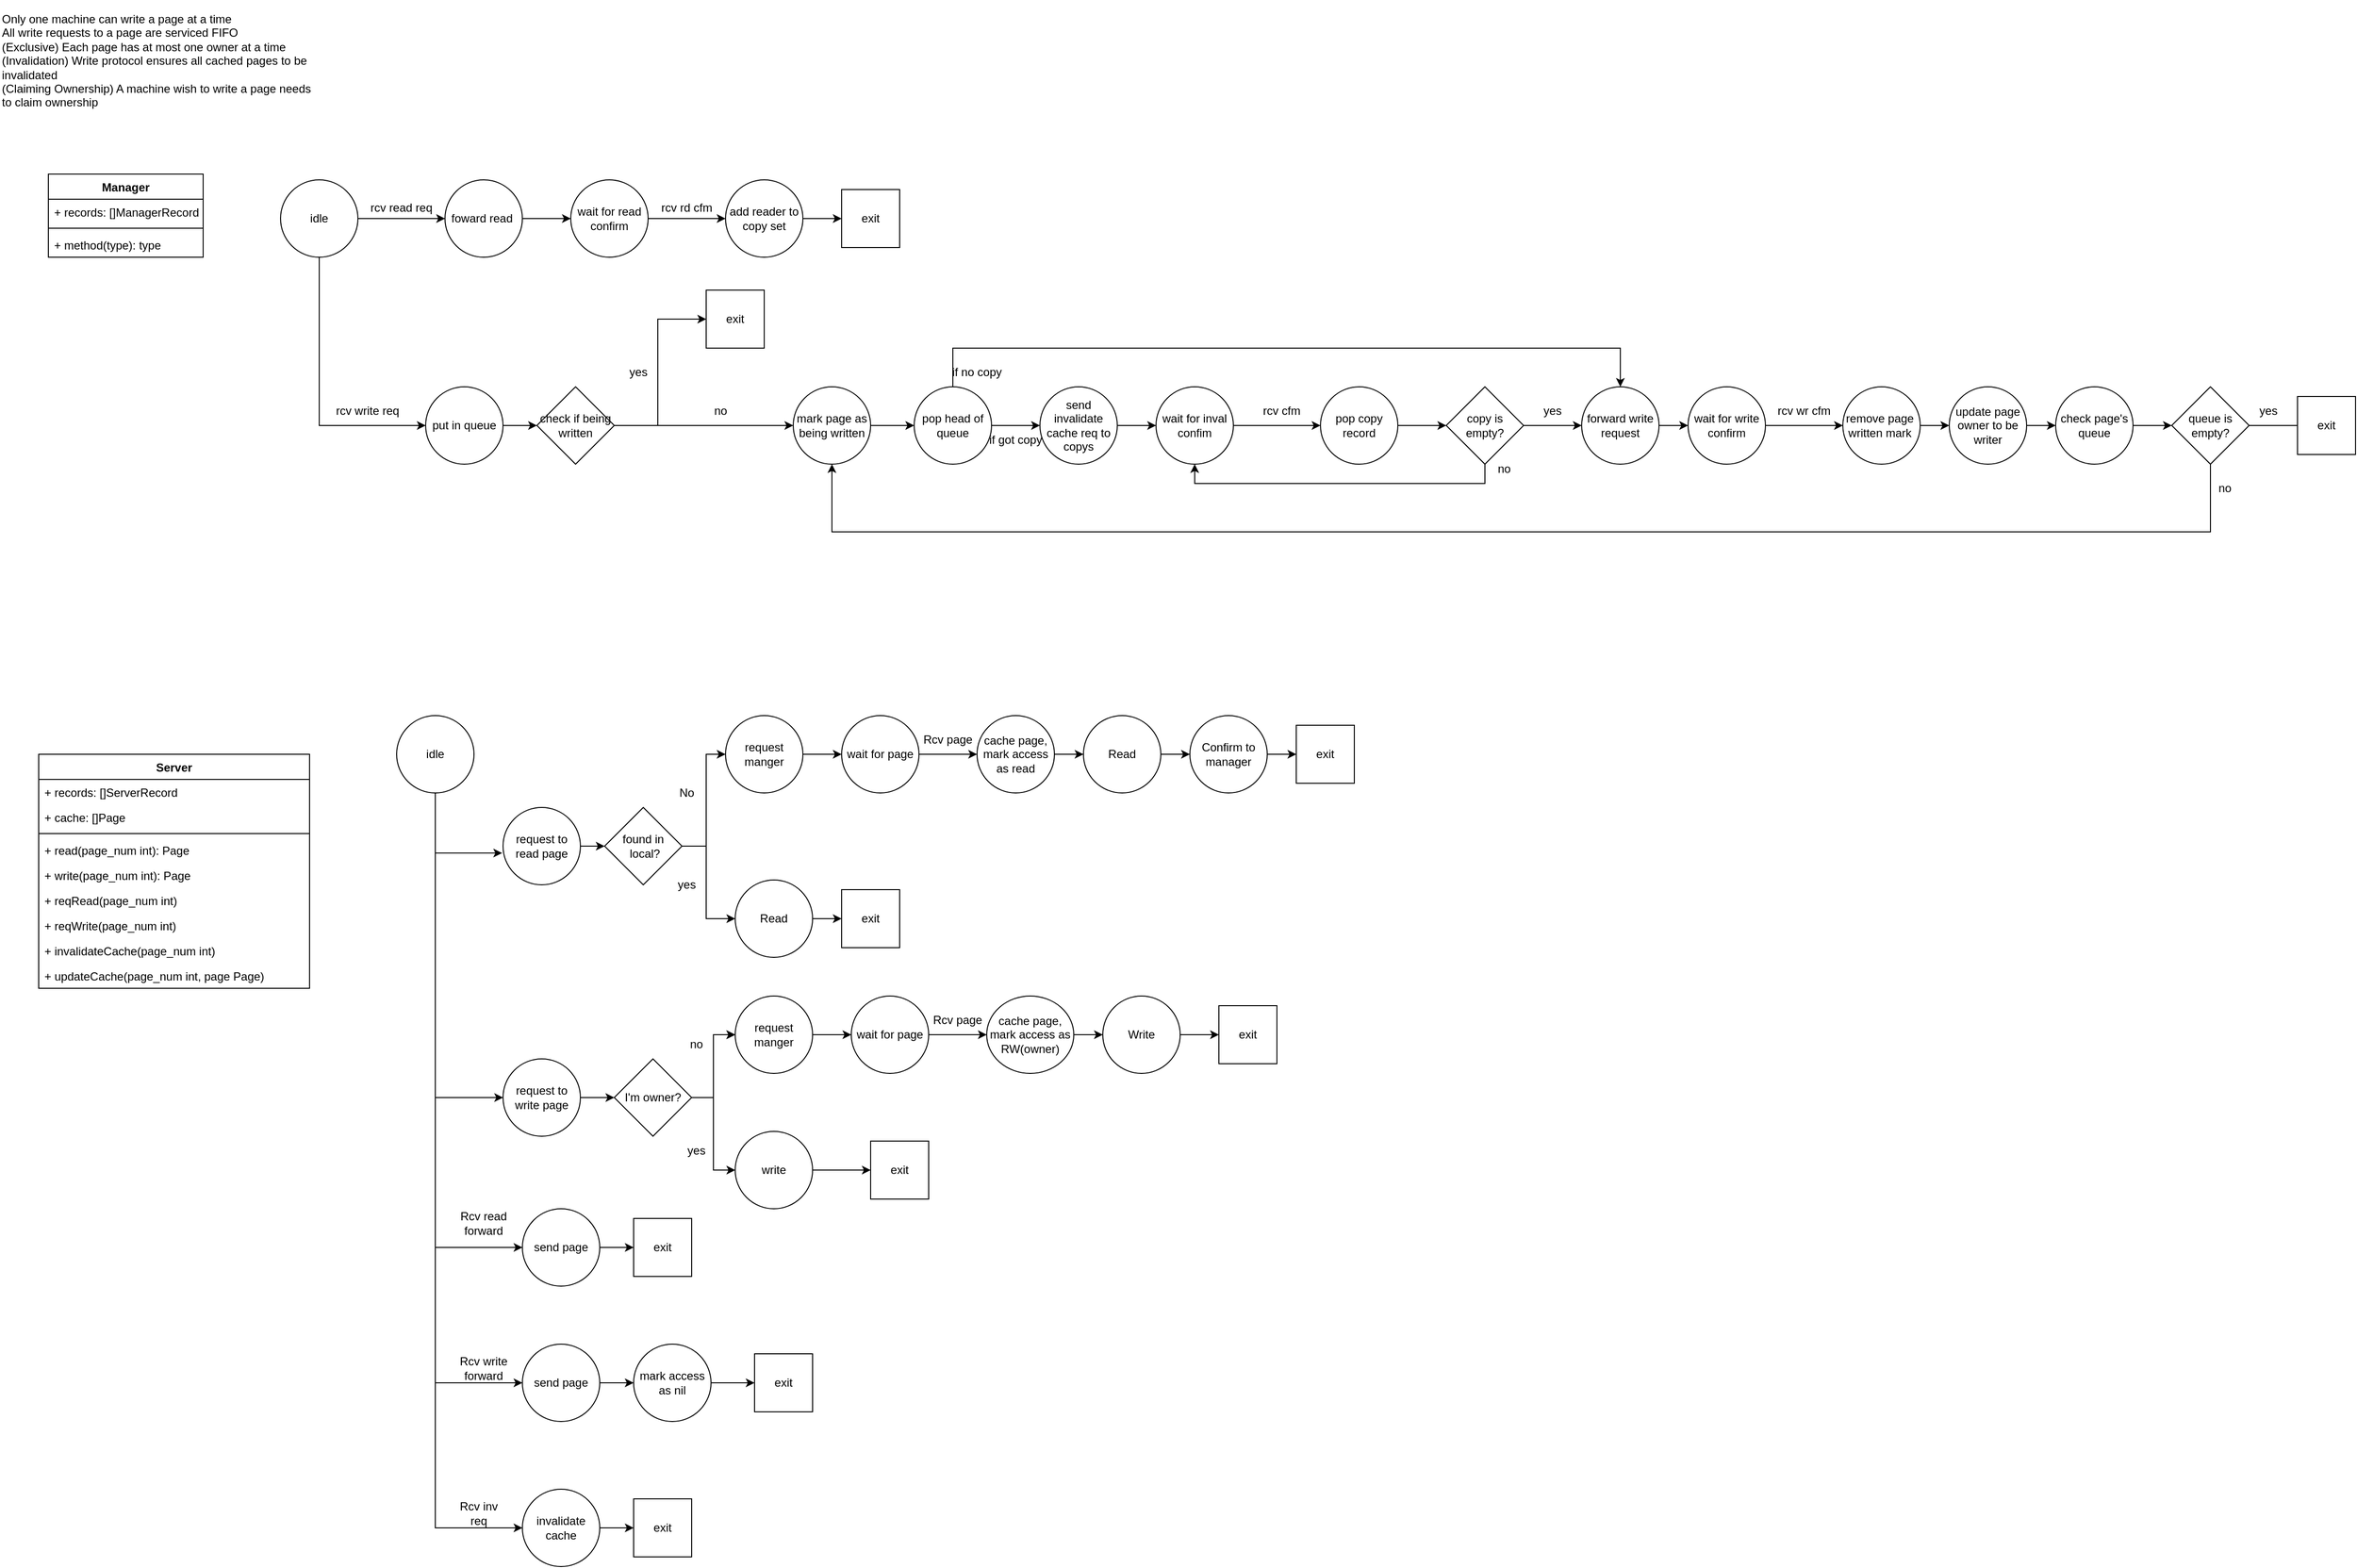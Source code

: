 <mxfile version="22.1.4" type="device">
  <diagram name="Page-1" id="0EYpQZ7-rSxU-FUyH_f6">
    <mxGraphModel dx="1732" dy="1533" grid="1" gridSize="10" guides="1" tooltips="1" connect="1" arrows="1" fold="1" page="1" pageScale="1" pageWidth="850" pageHeight="1100" math="0" shadow="0">
      <root>
        <mxCell id="0" />
        <mxCell id="1" parent="0" />
        <mxCell id="tbhvGhJTGy5tQaEqkJn1-11" value="" style="edgeStyle=orthogonalEdgeStyle;rounded=0;orthogonalLoop=1;jettySize=auto;html=1;" parent="1" source="tbhvGhJTGy5tQaEqkJn1-2" target="tbhvGhJTGy5tQaEqkJn1-10" edge="1">
          <mxGeometry relative="1" as="geometry" />
        </mxCell>
        <mxCell id="_W4VezqcyxMWy2lPJJjb-2" style="edgeStyle=orthogonalEdgeStyle;rounded=0;orthogonalLoop=1;jettySize=auto;html=1;exitX=0.5;exitY=1;exitDx=0;exitDy=0;entryX=0;entryY=0.5;entryDx=0;entryDy=0;" edge="1" parent="1" source="tbhvGhJTGy5tQaEqkJn1-2" target="_W4VezqcyxMWy2lPJJjb-1">
          <mxGeometry relative="1" as="geometry" />
        </mxCell>
        <mxCell id="tbhvGhJTGy5tQaEqkJn1-2" value="idle" style="ellipse;whiteSpace=wrap;html=1;rounded=0;" parent="1" vertex="1">
          <mxGeometry x="90" y="126" width="80" height="80" as="geometry" />
        </mxCell>
        <mxCell id="tbhvGhJTGy5tQaEqkJn1-6" value="Manager" style="swimlane;fontStyle=1;align=center;verticalAlign=top;childLayout=stackLayout;horizontal=1;startSize=26;horizontalStack=0;resizeParent=1;resizeParentMax=0;resizeLast=0;collapsible=1;marginBottom=0;whiteSpace=wrap;html=1;" parent="1" vertex="1">
          <mxGeometry x="-150" y="120" width="160" height="86" as="geometry" />
        </mxCell>
        <mxCell id="tbhvGhJTGy5tQaEqkJn1-7" value="+ records: []ManagerRecord" style="text;strokeColor=none;fillColor=none;align=left;verticalAlign=top;spacingLeft=4;spacingRight=4;overflow=hidden;rotatable=0;points=[[0,0.5],[1,0.5]];portConstraint=eastwest;whiteSpace=wrap;html=1;" parent="tbhvGhJTGy5tQaEqkJn1-6" vertex="1">
          <mxGeometry y="26" width="160" height="26" as="geometry" />
        </mxCell>
        <mxCell id="tbhvGhJTGy5tQaEqkJn1-8" value="" style="line;strokeWidth=1;fillColor=none;align=left;verticalAlign=middle;spacingTop=-1;spacingLeft=3;spacingRight=3;rotatable=0;labelPosition=right;points=[];portConstraint=eastwest;strokeColor=inherit;" parent="tbhvGhJTGy5tQaEqkJn1-6" vertex="1">
          <mxGeometry y="52" width="160" height="8" as="geometry" />
        </mxCell>
        <mxCell id="tbhvGhJTGy5tQaEqkJn1-9" value="+ method(type): type" style="text;strokeColor=none;fillColor=none;align=left;verticalAlign=top;spacingLeft=4;spacingRight=4;overflow=hidden;rotatable=0;points=[[0,0.5],[1,0.5]];portConstraint=eastwest;whiteSpace=wrap;html=1;" parent="tbhvGhJTGy5tQaEqkJn1-6" vertex="1">
          <mxGeometry y="60" width="160" height="26" as="geometry" />
        </mxCell>
        <mxCell id="tbhvGhJTGy5tQaEqkJn1-97" value="" style="edgeStyle=orthogonalEdgeStyle;rounded=0;orthogonalLoop=1;jettySize=auto;html=1;" parent="1" source="tbhvGhJTGy5tQaEqkJn1-10" target="tbhvGhJTGy5tQaEqkJn1-51" edge="1">
          <mxGeometry relative="1" as="geometry" />
        </mxCell>
        <mxCell id="tbhvGhJTGy5tQaEqkJn1-10" value="foward read&amp;nbsp;" style="ellipse;whiteSpace=wrap;html=1;rounded=0;" parent="1" vertex="1">
          <mxGeometry x="260" y="126" width="80" height="80" as="geometry" />
        </mxCell>
        <mxCell id="tbhvGhJTGy5tQaEqkJn1-12" value="Server" style="swimlane;fontStyle=1;align=center;verticalAlign=top;childLayout=stackLayout;horizontal=1;startSize=26;horizontalStack=0;resizeParent=1;resizeParentMax=0;resizeLast=0;collapsible=1;marginBottom=0;whiteSpace=wrap;html=1;" parent="1" vertex="1">
          <mxGeometry x="-160" y="720" width="280" height="242" as="geometry" />
        </mxCell>
        <mxCell id="tbhvGhJTGy5tQaEqkJn1-13" value="+ records: []ServerRecord&lt;br&gt;" style="text;strokeColor=none;fillColor=none;align=left;verticalAlign=top;spacingLeft=4;spacingRight=4;overflow=hidden;rotatable=0;points=[[0,0.5],[1,0.5]];portConstraint=eastwest;whiteSpace=wrap;html=1;" parent="tbhvGhJTGy5tQaEqkJn1-12" vertex="1">
          <mxGeometry y="26" width="280" height="26" as="geometry" />
        </mxCell>
        <mxCell id="tbhvGhJTGy5tQaEqkJn1-16" value="+ cache: []Page" style="text;strokeColor=none;fillColor=none;align=left;verticalAlign=top;spacingLeft=4;spacingRight=4;overflow=hidden;rotatable=0;points=[[0,0.5],[1,0.5]];portConstraint=eastwest;whiteSpace=wrap;html=1;" parent="tbhvGhJTGy5tQaEqkJn1-12" vertex="1">
          <mxGeometry y="52" width="280" height="26" as="geometry" />
        </mxCell>
        <mxCell id="tbhvGhJTGy5tQaEqkJn1-14" value="" style="line;strokeWidth=1;fillColor=none;align=left;verticalAlign=middle;spacingTop=-1;spacingLeft=3;spacingRight=3;rotatable=0;labelPosition=right;points=[];portConstraint=eastwest;strokeColor=inherit;" parent="tbhvGhJTGy5tQaEqkJn1-12" vertex="1">
          <mxGeometry y="78" width="280" height="8" as="geometry" />
        </mxCell>
        <mxCell id="tbhvGhJTGy5tQaEqkJn1-15" value="+ read(page_num int): Page" style="text;strokeColor=none;fillColor=none;align=left;verticalAlign=top;spacingLeft=4;spacingRight=4;overflow=hidden;rotatable=0;points=[[0,0.5],[1,0.5]];portConstraint=eastwest;whiteSpace=wrap;html=1;" parent="tbhvGhJTGy5tQaEqkJn1-12" vertex="1">
          <mxGeometry y="86" width="280" height="26" as="geometry" />
        </mxCell>
        <mxCell id="tbhvGhJTGy5tQaEqkJn1-168" value="+ write(page_num int): Page" style="text;strokeColor=none;fillColor=none;align=left;verticalAlign=top;spacingLeft=4;spacingRight=4;overflow=hidden;rotatable=0;points=[[0,0.5],[1,0.5]];portConstraint=eastwest;whiteSpace=wrap;html=1;" parent="tbhvGhJTGy5tQaEqkJn1-12" vertex="1">
          <mxGeometry y="112" width="280" height="26" as="geometry" />
        </mxCell>
        <mxCell id="tbhvGhJTGy5tQaEqkJn1-17" value="+ reqRead(page_num int)" style="text;strokeColor=none;fillColor=none;align=left;verticalAlign=top;spacingLeft=4;spacingRight=4;overflow=hidden;rotatable=0;points=[[0,0.5],[1,0.5]];portConstraint=eastwest;whiteSpace=wrap;html=1;" parent="tbhvGhJTGy5tQaEqkJn1-12" vertex="1">
          <mxGeometry y="138" width="280" height="26" as="geometry" />
        </mxCell>
        <mxCell id="tbhvGhJTGy5tQaEqkJn1-167" value="+ reqWrite(page_num int)" style="text;strokeColor=none;fillColor=none;align=left;verticalAlign=top;spacingLeft=4;spacingRight=4;overflow=hidden;rotatable=0;points=[[0,0.5],[1,0.5]];portConstraint=eastwest;whiteSpace=wrap;html=1;" parent="tbhvGhJTGy5tQaEqkJn1-12" vertex="1">
          <mxGeometry y="164" width="280" height="26" as="geometry" />
        </mxCell>
        <mxCell id="tbhvGhJTGy5tQaEqkJn1-18" value="+ invalidateCache(page_num int)" style="text;strokeColor=none;fillColor=none;align=left;verticalAlign=top;spacingLeft=4;spacingRight=4;overflow=hidden;rotatable=0;points=[[0,0.5],[1,0.5]];portConstraint=eastwest;whiteSpace=wrap;html=1;" parent="tbhvGhJTGy5tQaEqkJn1-12" vertex="1">
          <mxGeometry y="190" width="280" height="26" as="geometry" />
        </mxCell>
        <mxCell id="tbhvGhJTGy5tQaEqkJn1-19" value="+ updateCache(page_num int, page Page)" style="text;strokeColor=none;fillColor=none;align=left;verticalAlign=top;spacingLeft=4;spacingRight=4;overflow=hidden;rotatable=0;points=[[0,0.5],[1,0.5]];portConstraint=eastwest;whiteSpace=wrap;html=1;" parent="tbhvGhJTGy5tQaEqkJn1-12" vertex="1">
          <mxGeometry y="216" width="280" height="26" as="geometry" />
        </mxCell>
        <mxCell id="tbhvGhJTGy5tQaEqkJn1-20" value="&lt;div&gt;Only one machine can write a page at a time&lt;/div&gt;&lt;div&gt;All write requests to a page are serviced FIFO&lt;/div&gt;&lt;div&gt;&lt;div&gt;(Exclusive) Each page has at most one owner at a time&lt;/div&gt;&lt;div&gt;(Invalidation) Write protocol ensures all cached pages to be invalidated&lt;/div&gt;&lt;div&gt;(Claiming Ownership) A machine wish to write a page needs to claim ownership&lt;/div&gt;&lt;/div&gt;&lt;div&gt;&lt;br&gt;&lt;/div&gt;" style="text;html=1;strokeColor=none;fillColor=none;align=left;verticalAlign=middle;whiteSpace=wrap;rounded=0;" parent="1" vertex="1">
          <mxGeometry x="-200" y="-60" width="330" height="140" as="geometry" />
        </mxCell>
        <mxCell id="tbhvGhJTGy5tQaEqkJn1-24" value="" style="edgeStyle=orthogonalEdgeStyle;rounded=0;orthogonalLoop=1;jettySize=auto;html=1;exitX=0.5;exitY=1;exitDx=0;exitDy=0;entryX=-0.012;entryY=0.589;entryDx=0;entryDy=0;entryPerimeter=0;" parent="1" source="tbhvGhJTGy5tQaEqkJn1-22" target="tbhvGhJTGy5tQaEqkJn1-23" edge="1">
          <mxGeometry relative="1" as="geometry">
            <Array as="points">
              <mxPoint x="250" y="822" />
            </Array>
          </mxGeometry>
        </mxCell>
        <mxCell id="tbhvGhJTGy5tQaEqkJn1-41" value="" style="edgeStyle=orthogonalEdgeStyle;rounded=0;orthogonalLoop=1;jettySize=auto;html=1;exitX=0.5;exitY=1;exitDx=0;exitDy=0;" parent="1" source="tbhvGhJTGy5tQaEqkJn1-22" target="tbhvGhJTGy5tQaEqkJn1-40" edge="1">
          <mxGeometry relative="1" as="geometry">
            <Array as="points">
              <mxPoint x="250" y="1230" />
            </Array>
          </mxGeometry>
        </mxCell>
        <mxCell id="tbhvGhJTGy5tQaEqkJn1-119" style="edgeStyle=orthogonalEdgeStyle;rounded=0;orthogonalLoop=1;jettySize=auto;html=1;exitX=0.5;exitY=1;exitDx=0;exitDy=0;entryX=0;entryY=0.5;entryDx=0;entryDy=0;" parent="1" source="tbhvGhJTGy5tQaEqkJn1-22" target="tbhvGhJTGy5tQaEqkJn1-120" edge="1">
          <mxGeometry relative="1" as="geometry">
            <mxPoint x="310" y="1152.286" as="targetPoint" />
            <Array as="points">
              <mxPoint x="250" y="1370" />
            </Array>
          </mxGeometry>
        </mxCell>
        <mxCell id="tbhvGhJTGy5tQaEqkJn1-135" style="edgeStyle=orthogonalEdgeStyle;rounded=0;orthogonalLoop=1;jettySize=auto;html=1;exitX=0.5;exitY=1;exitDx=0;exitDy=0;entryX=0;entryY=0.5;entryDx=0;entryDy=0;" parent="1" source="tbhvGhJTGy5tQaEqkJn1-22" target="tbhvGhJTGy5tQaEqkJn1-134" edge="1">
          <mxGeometry relative="1" as="geometry" />
        </mxCell>
        <mxCell id="_W4VezqcyxMWy2lPJJjb-28" style="edgeStyle=orthogonalEdgeStyle;rounded=0;orthogonalLoop=1;jettySize=auto;html=1;exitX=0.5;exitY=1;exitDx=0;exitDy=0;entryX=0;entryY=0.5;entryDx=0;entryDy=0;" edge="1" parent="1" source="tbhvGhJTGy5tQaEqkJn1-22" target="_W4VezqcyxMWy2lPJJjb-27">
          <mxGeometry relative="1" as="geometry" />
        </mxCell>
        <mxCell id="tbhvGhJTGy5tQaEqkJn1-22" value="idle" style="ellipse;whiteSpace=wrap;html=1;rounded=0;" parent="1" vertex="1">
          <mxGeometry x="210" y="680" width="80" height="80" as="geometry" />
        </mxCell>
        <mxCell id="tbhvGhJTGy5tQaEqkJn1-32" value="" style="edgeStyle=orthogonalEdgeStyle;rounded=0;orthogonalLoop=1;jettySize=auto;html=1;" parent="1" source="tbhvGhJTGy5tQaEqkJn1-23" target="tbhvGhJTGy5tQaEqkJn1-31" edge="1">
          <mxGeometry relative="1" as="geometry" />
        </mxCell>
        <mxCell id="tbhvGhJTGy5tQaEqkJn1-23" value="request to read page" style="ellipse;whiteSpace=wrap;html=1;rounded=0;" parent="1" vertex="1">
          <mxGeometry x="320" y="775" width="80" height="80" as="geometry" />
        </mxCell>
        <mxCell id="tbhvGhJTGy5tQaEqkJn1-34" value="" style="edgeStyle=orthogonalEdgeStyle;rounded=0;orthogonalLoop=1;jettySize=auto;html=1;" parent="1" source="tbhvGhJTGy5tQaEqkJn1-31" target="tbhvGhJTGy5tQaEqkJn1-33" edge="1">
          <mxGeometry relative="1" as="geometry">
            <Array as="points">
              <mxPoint x="530" y="815" />
              <mxPoint x="530" y="720" />
            </Array>
          </mxGeometry>
        </mxCell>
        <mxCell id="tbhvGhJTGy5tQaEqkJn1-37" value="" style="edgeStyle=orthogonalEdgeStyle;rounded=0;orthogonalLoop=1;jettySize=auto;html=1;" parent="1" source="tbhvGhJTGy5tQaEqkJn1-31" target="tbhvGhJTGy5tQaEqkJn1-36" edge="1">
          <mxGeometry relative="1" as="geometry">
            <Array as="points">
              <mxPoint x="530" y="815" />
              <mxPoint x="530" y="890" />
            </Array>
          </mxGeometry>
        </mxCell>
        <mxCell id="tbhvGhJTGy5tQaEqkJn1-31" value="found in&lt;br&gt;&amp;nbsp;local?" style="rhombus;whiteSpace=wrap;html=1;rounded=0;" parent="1" vertex="1">
          <mxGeometry x="425" y="775" width="80" height="80" as="geometry" />
        </mxCell>
        <mxCell id="tbhvGhJTGy5tQaEqkJn1-44" value="" style="edgeStyle=orthogonalEdgeStyle;rounded=0;orthogonalLoop=1;jettySize=auto;html=1;" parent="1" source="tbhvGhJTGy5tQaEqkJn1-33" target="tbhvGhJTGy5tQaEqkJn1-43" edge="1">
          <mxGeometry relative="1" as="geometry" />
        </mxCell>
        <mxCell id="tbhvGhJTGy5tQaEqkJn1-33" value="request manger" style="ellipse;whiteSpace=wrap;html=1;rounded=0;" parent="1" vertex="1">
          <mxGeometry x="550" y="680" width="80" height="80" as="geometry" />
        </mxCell>
        <mxCell id="tbhvGhJTGy5tQaEqkJn1-35" value="No" style="text;html=1;strokeColor=none;fillColor=none;align=center;verticalAlign=middle;whiteSpace=wrap;rounded=0;" parent="1" vertex="1">
          <mxGeometry x="480" y="745" width="60" height="30" as="geometry" />
        </mxCell>
        <mxCell id="tbhvGhJTGy5tQaEqkJn1-154" value="" style="edgeStyle=orthogonalEdgeStyle;rounded=0;orthogonalLoop=1;jettySize=auto;html=1;" parent="1" source="tbhvGhJTGy5tQaEqkJn1-36" target="tbhvGhJTGy5tQaEqkJn1-127" edge="1">
          <mxGeometry relative="1" as="geometry" />
        </mxCell>
        <mxCell id="tbhvGhJTGy5tQaEqkJn1-36" value="Read" style="ellipse;whiteSpace=wrap;html=1;rounded=0;" parent="1" vertex="1">
          <mxGeometry x="560" y="850" width="80" height="80" as="geometry" />
        </mxCell>
        <mxCell id="tbhvGhJTGy5tQaEqkJn1-38" value="yes" style="text;html=1;strokeColor=none;fillColor=none;align=center;verticalAlign=middle;whiteSpace=wrap;rounded=0;" parent="1" vertex="1">
          <mxGeometry x="480" y="840" width="60" height="30" as="geometry" />
        </mxCell>
        <mxCell id="tbhvGhJTGy5tQaEqkJn1-39" value="rcv read req" style="text;html=1;strokeColor=none;fillColor=none;align=center;verticalAlign=middle;whiteSpace=wrap;rounded=0;" parent="1" vertex="1">
          <mxGeometry x="175" y="140" width="80" height="30" as="geometry" />
        </mxCell>
        <mxCell id="tbhvGhJTGy5tQaEqkJn1-130" value="" style="edgeStyle=orthogonalEdgeStyle;rounded=0;orthogonalLoop=1;jettySize=auto;html=1;" parent="1" source="tbhvGhJTGy5tQaEqkJn1-40" target="tbhvGhJTGy5tQaEqkJn1-129" edge="1">
          <mxGeometry relative="1" as="geometry" />
        </mxCell>
        <mxCell id="tbhvGhJTGy5tQaEqkJn1-40" value="send page" style="ellipse;whiteSpace=wrap;html=1;rounded=0;" parent="1" vertex="1">
          <mxGeometry x="340" y="1190" width="80" height="80" as="geometry" />
        </mxCell>
        <mxCell id="tbhvGhJTGy5tQaEqkJn1-42" value="Rcv read forward" style="text;html=1;strokeColor=none;fillColor=none;align=center;verticalAlign=middle;whiteSpace=wrap;rounded=0;" parent="1" vertex="1">
          <mxGeometry x="270" y="1190" width="60" height="30" as="geometry" />
        </mxCell>
        <mxCell id="tbhvGhJTGy5tQaEqkJn1-49" value="" style="edgeStyle=orthogonalEdgeStyle;rounded=0;orthogonalLoop=1;jettySize=auto;html=1;" parent="1" source="tbhvGhJTGy5tQaEqkJn1-43" target="tbhvGhJTGy5tQaEqkJn1-48" edge="1">
          <mxGeometry relative="1" as="geometry" />
        </mxCell>
        <mxCell id="tbhvGhJTGy5tQaEqkJn1-43" value="wait for page" style="ellipse;whiteSpace=wrap;html=1;rounded=0;" parent="1" vertex="1">
          <mxGeometry x="670" y="680" width="80" height="80" as="geometry" />
        </mxCell>
        <mxCell id="tbhvGhJTGy5tQaEqkJn1-46" value="Rcv page" style="text;html=1;strokeColor=none;fillColor=none;align=center;verticalAlign=middle;whiteSpace=wrap;rounded=0;" parent="1" vertex="1">
          <mxGeometry x="750" y="690" width="60" height="30" as="geometry" />
        </mxCell>
        <mxCell id="tbhvGhJTGy5tQaEqkJn1-151" value="" style="edgeStyle=orthogonalEdgeStyle;rounded=0;orthogonalLoop=1;jettySize=auto;html=1;" parent="1" source="tbhvGhJTGy5tQaEqkJn1-48" target="tbhvGhJTGy5tQaEqkJn1-150" edge="1">
          <mxGeometry relative="1" as="geometry" />
        </mxCell>
        <mxCell id="tbhvGhJTGy5tQaEqkJn1-48" value="cache page, mark access as read" style="ellipse;whiteSpace=wrap;html=1;rounded=0;" parent="1" vertex="1">
          <mxGeometry x="810" y="680" width="80" height="80" as="geometry" />
        </mxCell>
        <mxCell id="tbhvGhJTGy5tQaEqkJn1-54" value="" style="edgeStyle=orthogonalEdgeStyle;rounded=0;orthogonalLoop=1;jettySize=auto;html=1;" parent="1" source="tbhvGhJTGy5tQaEqkJn1-51" target="tbhvGhJTGy5tQaEqkJn1-53" edge="1">
          <mxGeometry relative="1" as="geometry" />
        </mxCell>
        <mxCell id="tbhvGhJTGy5tQaEqkJn1-51" value="wait for read confirm" style="ellipse;whiteSpace=wrap;html=1;rounded=0;" parent="1" vertex="1">
          <mxGeometry x="390" y="126" width="80" height="80" as="geometry" />
        </mxCell>
        <mxCell id="tbhvGhJTGy5tQaEqkJn1-113" value="" style="edgeStyle=orthogonalEdgeStyle;rounded=0;orthogonalLoop=1;jettySize=auto;html=1;" parent="1" source="tbhvGhJTGy5tQaEqkJn1-53" target="tbhvGhJTGy5tQaEqkJn1-112" edge="1">
          <mxGeometry relative="1" as="geometry" />
        </mxCell>
        <mxCell id="tbhvGhJTGy5tQaEqkJn1-53" value="add reader to copy set" style="ellipse;whiteSpace=wrap;html=1;rounded=0;" parent="1" vertex="1">
          <mxGeometry x="550" y="126" width="80" height="80" as="geometry" />
        </mxCell>
        <mxCell id="tbhvGhJTGy5tQaEqkJn1-55" value="rcv rd cfm" style="text;html=1;strokeColor=none;fillColor=none;align=center;verticalAlign=middle;whiteSpace=wrap;rounded=0;" parent="1" vertex="1">
          <mxGeometry x="480" y="140" width="60" height="30" as="geometry" />
        </mxCell>
        <mxCell id="tbhvGhJTGy5tQaEqkJn1-59" value="rcv write req" style="text;html=1;strokeColor=none;fillColor=none;align=center;verticalAlign=middle;whiteSpace=wrap;rounded=0;" parent="1" vertex="1">
          <mxGeometry x="140" y="350" width="80" height="30" as="geometry" />
        </mxCell>
        <mxCell id="tbhvGhJTGy5tQaEqkJn1-69" value="" style="edgeStyle=orthogonalEdgeStyle;rounded=0;orthogonalLoop=1;jettySize=auto;html=1;" parent="1" source="tbhvGhJTGy5tQaEqkJn1-66" target="tbhvGhJTGy5tQaEqkJn1-68" edge="1">
          <mxGeometry relative="1" as="geometry" />
        </mxCell>
        <mxCell id="tbhvGhJTGy5tQaEqkJn1-66" value="send invalidate cache req to copys" style="ellipse;whiteSpace=wrap;html=1;rounded=0;" parent="1" vertex="1">
          <mxGeometry x="875" y="340" width="80" height="80" as="geometry" />
        </mxCell>
        <mxCell id="tbhvGhJTGy5tQaEqkJn1-71" value="" style="edgeStyle=orthogonalEdgeStyle;rounded=0;orthogonalLoop=1;jettySize=auto;html=1;" parent="1" source="tbhvGhJTGy5tQaEqkJn1-68" target="tbhvGhJTGy5tQaEqkJn1-70" edge="1">
          <mxGeometry relative="1" as="geometry" />
        </mxCell>
        <mxCell id="tbhvGhJTGy5tQaEqkJn1-68" value="wait for inval confim" style="ellipse;whiteSpace=wrap;html=1;rounded=0;" parent="1" vertex="1">
          <mxGeometry x="995" y="340" width="80" height="80" as="geometry" />
        </mxCell>
        <mxCell id="tbhvGhJTGy5tQaEqkJn1-80" value="" style="edgeStyle=orthogonalEdgeStyle;rounded=0;orthogonalLoop=1;jettySize=auto;html=1;" parent="1" source="tbhvGhJTGy5tQaEqkJn1-70" target="tbhvGhJTGy5tQaEqkJn1-79" edge="1">
          <mxGeometry relative="1" as="geometry" />
        </mxCell>
        <mxCell id="tbhvGhJTGy5tQaEqkJn1-70" value="pop copy record" style="ellipse;whiteSpace=wrap;html=1;rounded=0;" parent="1" vertex="1">
          <mxGeometry x="1165" y="340" width="80" height="80" as="geometry" />
        </mxCell>
        <mxCell id="tbhvGhJTGy5tQaEqkJn1-74" value="yes" style="text;html=1;strokeColor=none;fillColor=none;align=center;verticalAlign=middle;whiteSpace=wrap;rounded=0;" parent="1" vertex="1">
          <mxGeometry x="1375" y="350" width="60" height="30" as="geometry" />
        </mxCell>
        <mxCell id="tbhvGhJTGy5tQaEqkJn1-76" value="rcv cfm" style="text;html=1;strokeColor=none;fillColor=none;align=center;verticalAlign=middle;whiteSpace=wrap;rounded=0;" parent="1" vertex="1">
          <mxGeometry x="1095" y="350" width="60" height="30" as="geometry" />
        </mxCell>
        <mxCell id="tbhvGhJTGy5tQaEqkJn1-85" value="" style="edgeStyle=orthogonalEdgeStyle;rounded=0;orthogonalLoop=1;jettySize=auto;html=1;" parent="1" source="tbhvGhJTGy5tQaEqkJn1-77" target="tbhvGhJTGy5tQaEqkJn1-84" edge="1">
          <mxGeometry relative="1" as="geometry" />
        </mxCell>
        <mxCell id="tbhvGhJTGy5tQaEqkJn1-77" value="forward write request" style="ellipse;whiteSpace=wrap;html=1;rounded=0;" parent="1" vertex="1">
          <mxGeometry x="1435" y="340" width="80" height="80" as="geometry" />
        </mxCell>
        <mxCell id="tbhvGhJTGy5tQaEqkJn1-81" value="" style="edgeStyle=orthogonalEdgeStyle;rounded=0;orthogonalLoop=1;jettySize=auto;html=1;" parent="1" source="tbhvGhJTGy5tQaEqkJn1-79" target="tbhvGhJTGy5tQaEqkJn1-77" edge="1">
          <mxGeometry relative="1" as="geometry" />
        </mxCell>
        <mxCell id="tbhvGhJTGy5tQaEqkJn1-83" style="edgeStyle=orthogonalEdgeStyle;rounded=0;orthogonalLoop=1;jettySize=auto;html=1;exitX=0.5;exitY=1;exitDx=0;exitDy=0;entryX=0.5;entryY=1;entryDx=0;entryDy=0;" parent="1" source="tbhvGhJTGy5tQaEqkJn1-79" target="tbhvGhJTGy5tQaEqkJn1-68" edge="1">
          <mxGeometry relative="1" as="geometry" />
        </mxCell>
        <mxCell id="tbhvGhJTGy5tQaEqkJn1-79" value="copy is empty?" style="rhombus;whiteSpace=wrap;html=1;" parent="1" vertex="1">
          <mxGeometry x="1295" y="340" width="80" height="80" as="geometry" />
        </mxCell>
        <mxCell id="tbhvGhJTGy5tQaEqkJn1-82" value="no" style="text;html=1;strokeColor=none;fillColor=none;align=center;verticalAlign=middle;whiteSpace=wrap;rounded=0;" parent="1" vertex="1">
          <mxGeometry x="1325" y="410" width="60" height="30" as="geometry" />
        </mxCell>
        <mxCell id="tbhvGhJTGy5tQaEqkJn1-90" value="" style="edgeStyle=orthogonalEdgeStyle;rounded=0;orthogonalLoop=1;jettySize=auto;html=1;" parent="1" source="tbhvGhJTGy5tQaEqkJn1-84" target="tbhvGhJTGy5tQaEqkJn1-89" edge="1">
          <mxGeometry relative="1" as="geometry" />
        </mxCell>
        <mxCell id="tbhvGhJTGy5tQaEqkJn1-84" value="wait for write confirm" style="ellipse;whiteSpace=wrap;html=1;rounded=0;" parent="1" vertex="1">
          <mxGeometry x="1545" y="340" width="80" height="80" as="geometry" />
        </mxCell>
        <mxCell id="tbhvGhJTGy5tQaEqkJn1-87" value="" style="edgeStyle=orthogonalEdgeStyle;rounded=0;orthogonalLoop=1;jettySize=auto;html=1;" parent="1" source="tbhvGhJTGy5tQaEqkJn1-86" target="tbhvGhJTGy5tQaEqkJn1-66" edge="1">
          <mxGeometry relative="1" as="geometry" />
        </mxCell>
        <mxCell id="_W4VezqcyxMWy2lPJJjb-40" style="edgeStyle=orthogonalEdgeStyle;rounded=0;orthogonalLoop=1;jettySize=auto;html=1;exitX=0.5;exitY=0;exitDx=0;exitDy=0;entryX=0.5;entryY=0;entryDx=0;entryDy=0;" edge="1" parent="1" source="tbhvGhJTGy5tQaEqkJn1-86" target="tbhvGhJTGy5tQaEqkJn1-77">
          <mxGeometry relative="1" as="geometry">
            <Array as="points">
              <mxPoint x="785" y="300" />
              <mxPoint x="1475" y="300" />
            </Array>
          </mxGeometry>
        </mxCell>
        <mxCell id="tbhvGhJTGy5tQaEqkJn1-86" value="pop head of queue" style="ellipse;whiteSpace=wrap;html=1;rounded=0;" parent="1" vertex="1">
          <mxGeometry x="745" y="340" width="80" height="80" as="geometry" />
        </mxCell>
        <mxCell id="tbhvGhJTGy5tQaEqkJn1-93" value="" style="edgeStyle=orthogonalEdgeStyle;rounded=0;orthogonalLoop=1;jettySize=auto;html=1;" parent="1" source="tbhvGhJTGy5tQaEqkJn1-89" target="tbhvGhJTGy5tQaEqkJn1-92" edge="1">
          <mxGeometry relative="1" as="geometry" />
        </mxCell>
        <mxCell id="tbhvGhJTGy5tQaEqkJn1-89" value="remove page&amp;nbsp; written mark&amp;nbsp;" style="ellipse;whiteSpace=wrap;html=1;rounded=0;" parent="1" vertex="1">
          <mxGeometry x="1705" y="340" width="80" height="80" as="geometry" />
        </mxCell>
        <mxCell id="tbhvGhJTGy5tQaEqkJn1-91" value="rcv wr cfm" style="text;html=1;strokeColor=none;fillColor=none;align=center;verticalAlign=middle;whiteSpace=wrap;rounded=0;" parent="1" vertex="1">
          <mxGeometry x="1635" y="350" width="60" height="30" as="geometry" />
        </mxCell>
        <mxCell id="tbhvGhJTGy5tQaEqkJn1-99" value="" style="edgeStyle=orthogonalEdgeStyle;rounded=0;orthogonalLoop=1;jettySize=auto;html=1;" parent="1" source="tbhvGhJTGy5tQaEqkJn1-92" target="tbhvGhJTGy5tQaEqkJn1-98" edge="1">
          <mxGeometry relative="1" as="geometry" />
        </mxCell>
        <mxCell id="tbhvGhJTGy5tQaEqkJn1-92" value="update page owner to be writer" style="ellipse;whiteSpace=wrap;html=1;rounded=0;" parent="1" vertex="1">
          <mxGeometry x="1815" y="340" width="80" height="80" as="geometry" />
        </mxCell>
        <mxCell id="tbhvGhJTGy5tQaEqkJn1-101" value="" style="edgeStyle=orthogonalEdgeStyle;rounded=0;orthogonalLoop=1;jettySize=auto;html=1;" parent="1" source="tbhvGhJTGy5tQaEqkJn1-98" target="tbhvGhJTGy5tQaEqkJn1-100" edge="1">
          <mxGeometry relative="1" as="geometry" />
        </mxCell>
        <mxCell id="tbhvGhJTGy5tQaEqkJn1-98" value="check page&#39;s queue" style="ellipse;whiteSpace=wrap;html=1;rounded=0;" parent="1" vertex="1">
          <mxGeometry x="1925" y="340" width="80" height="80" as="geometry" />
        </mxCell>
        <mxCell id="tbhvGhJTGy5tQaEqkJn1-117" style="edgeStyle=orthogonalEdgeStyle;rounded=0;orthogonalLoop=1;jettySize=auto;html=1;exitX=1;exitY=0.5;exitDx=0;exitDy=0;entryX=0;entryY=0.5;entryDx=0;entryDy=0;" parent="1" source="tbhvGhJTGy5tQaEqkJn1-100" target="tbhvGhJTGy5tQaEqkJn1-116" edge="1">
          <mxGeometry relative="1" as="geometry">
            <Array as="points">
              <mxPoint x="2190" y="380" />
              <mxPoint x="2190" y="380" />
            </Array>
          </mxGeometry>
        </mxCell>
        <mxCell id="tbhvGhJTGy5tQaEqkJn1-100" value="queue is empty?" style="rhombus;whiteSpace=wrap;html=1;rounded=0;" parent="1" vertex="1">
          <mxGeometry x="2045" y="340" width="80" height="80" as="geometry" />
        </mxCell>
        <mxCell id="tbhvGhJTGy5tQaEqkJn1-104" value="yes" style="text;html=1;strokeColor=none;fillColor=none;align=center;verticalAlign=middle;whiteSpace=wrap;rounded=0;" parent="1" vertex="1">
          <mxGeometry x="2115" y="350" width="60" height="30" as="geometry" />
        </mxCell>
        <mxCell id="tbhvGhJTGy5tQaEqkJn1-108" value="no" style="text;html=1;strokeColor=none;fillColor=none;align=center;verticalAlign=middle;whiteSpace=wrap;rounded=0;" parent="1" vertex="1">
          <mxGeometry x="2070" y="430" width="60" height="30" as="geometry" />
        </mxCell>
        <mxCell id="tbhvGhJTGy5tQaEqkJn1-109" style="edgeStyle=orthogonalEdgeStyle;rounded=0;orthogonalLoop=1;jettySize=auto;html=1;exitX=0.5;exitY=1;exitDx=0;exitDy=0;entryX=0.5;entryY=1;entryDx=0;entryDy=0;" parent="1" source="tbhvGhJTGy5tQaEqkJn1-100" edge="1" target="_W4VezqcyxMWy2lPJJjb-18">
          <mxGeometry relative="1" as="geometry">
            <mxPoint x="920" y="490" as="targetPoint" />
            <Array as="points">
              <mxPoint x="2085" y="490" />
              <mxPoint x="660" y="490" />
            </Array>
          </mxGeometry>
        </mxCell>
        <mxCell id="tbhvGhJTGy5tQaEqkJn1-112" value="exit" style="whiteSpace=wrap;html=1;rounded=0;" parent="1" vertex="1">
          <mxGeometry x="670" y="136" width="60" height="60" as="geometry" />
        </mxCell>
        <mxCell id="tbhvGhJTGy5tQaEqkJn1-116" value="exit" style="whiteSpace=wrap;html=1;rounded=0;" parent="1" vertex="1">
          <mxGeometry x="2175" y="350" width="60" height="60" as="geometry" />
        </mxCell>
        <mxCell id="tbhvGhJTGy5tQaEqkJn1-123" value="" style="edgeStyle=orthogonalEdgeStyle;rounded=0;orthogonalLoop=1;jettySize=auto;html=1;" parent="1" source="tbhvGhJTGy5tQaEqkJn1-120" target="tbhvGhJTGy5tQaEqkJn1-122" edge="1">
          <mxGeometry relative="1" as="geometry" />
        </mxCell>
        <mxCell id="tbhvGhJTGy5tQaEqkJn1-120" value="send page" style="ellipse;whiteSpace=wrap;html=1;rounded=0;" parent="1" vertex="1">
          <mxGeometry x="340" y="1330" width="80" height="80" as="geometry" />
        </mxCell>
        <mxCell id="tbhvGhJTGy5tQaEqkJn1-121" value="Rcv write forward" style="text;html=1;strokeColor=none;fillColor=none;align=center;verticalAlign=middle;whiteSpace=wrap;rounded=0;" parent="1" vertex="1">
          <mxGeometry x="270" y="1340" width="60" height="30" as="geometry" />
        </mxCell>
        <mxCell id="tbhvGhJTGy5tQaEqkJn1-132" value="" style="edgeStyle=orthogonalEdgeStyle;rounded=0;orthogonalLoop=1;jettySize=auto;html=1;" parent="1" source="tbhvGhJTGy5tQaEqkJn1-122" target="tbhvGhJTGy5tQaEqkJn1-131" edge="1">
          <mxGeometry relative="1" as="geometry" />
        </mxCell>
        <mxCell id="tbhvGhJTGy5tQaEqkJn1-122" value="mark access as nil" style="ellipse;whiteSpace=wrap;html=1;rounded=0;" parent="1" vertex="1">
          <mxGeometry x="455" y="1330" width="80" height="80" as="geometry" />
        </mxCell>
        <mxCell id="tbhvGhJTGy5tQaEqkJn1-127" value="exit" style="whiteSpace=wrap;html=1;rounded=0;" parent="1" vertex="1">
          <mxGeometry x="670" y="860" width="60" height="60" as="geometry" />
        </mxCell>
        <mxCell id="tbhvGhJTGy5tQaEqkJn1-129" value="exit" style="whiteSpace=wrap;html=1;rounded=0;" parent="1" vertex="1">
          <mxGeometry x="455" y="1200" width="60" height="60" as="geometry" />
        </mxCell>
        <mxCell id="tbhvGhJTGy5tQaEqkJn1-131" value="exit" style="whiteSpace=wrap;html=1;rounded=0;" parent="1" vertex="1">
          <mxGeometry x="580" y="1340" width="60" height="60" as="geometry" />
        </mxCell>
        <mxCell id="tbhvGhJTGy5tQaEqkJn1-139" value="" style="edgeStyle=orthogonalEdgeStyle;rounded=0;orthogonalLoop=1;jettySize=auto;html=1;" parent="1" source="tbhvGhJTGy5tQaEqkJn1-134" target="tbhvGhJTGy5tQaEqkJn1-138" edge="1">
          <mxGeometry relative="1" as="geometry" />
        </mxCell>
        <mxCell id="tbhvGhJTGy5tQaEqkJn1-134" value="request to write page" style="ellipse;whiteSpace=wrap;html=1;rounded=0;" parent="1" vertex="1">
          <mxGeometry x="320" y="1035" width="80" height="80" as="geometry" />
        </mxCell>
        <mxCell id="tbhvGhJTGy5tQaEqkJn1-141" value="" style="edgeStyle=orthogonalEdgeStyle;rounded=0;orthogonalLoop=1;jettySize=auto;html=1;" parent="1" source="tbhvGhJTGy5tQaEqkJn1-138" target="tbhvGhJTGy5tQaEqkJn1-140" edge="1">
          <mxGeometry relative="1" as="geometry" />
        </mxCell>
        <mxCell id="tbhvGhJTGy5tQaEqkJn1-143" value="" style="edgeStyle=orthogonalEdgeStyle;rounded=0;orthogonalLoop=1;jettySize=auto;html=1;" parent="1" source="tbhvGhJTGy5tQaEqkJn1-138" target="tbhvGhJTGy5tQaEqkJn1-140" edge="1">
          <mxGeometry relative="1" as="geometry" />
        </mxCell>
        <mxCell id="tbhvGhJTGy5tQaEqkJn1-146" style="edgeStyle=orthogonalEdgeStyle;rounded=0;orthogonalLoop=1;jettySize=auto;html=1;exitX=1;exitY=0.5;exitDx=0;exitDy=0;entryX=0;entryY=0.5;entryDx=0;entryDy=0;" parent="1" source="tbhvGhJTGy5tQaEqkJn1-138" target="tbhvGhJTGy5tQaEqkJn1-145" edge="1">
          <mxGeometry relative="1" as="geometry" />
        </mxCell>
        <mxCell id="tbhvGhJTGy5tQaEqkJn1-138" value="I&#39;m owner?" style="rhombus;whiteSpace=wrap;html=1;rounded=0;" parent="1" vertex="1">
          <mxGeometry x="435" y="1035" width="80" height="80" as="geometry" />
        </mxCell>
        <mxCell id="tbhvGhJTGy5tQaEqkJn1-158" value="" style="edgeStyle=orthogonalEdgeStyle;rounded=0;orthogonalLoop=1;jettySize=auto;html=1;" parent="1" source="tbhvGhJTGy5tQaEqkJn1-140" target="tbhvGhJTGy5tQaEqkJn1-157" edge="1">
          <mxGeometry relative="1" as="geometry" />
        </mxCell>
        <mxCell id="tbhvGhJTGy5tQaEqkJn1-140" value="request manger" style="ellipse;whiteSpace=wrap;html=1;rounded=0;" parent="1" vertex="1">
          <mxGeometry x="560" y="970" width="80" height="80" as="geometry" />
        </mxCell>
        <mxCell id="tbhvGhJTGy5tQaEqkJn1-142" value="yes" style="text;html=1;strokeColor=none;fillColor=none;align=center;verticalAlign=middle;whiteSpace=wrap;rounded=0;" parent="1" vertex="1">
          <mxGeometry x="490" y="1115" width="60" height="30" as="geometry" />
        </mxCell>
        <mxCell id="tbhvGhJTGy5tQaEqkJn1-149" value="" style="edgeStyle=orthogonalEdgeStyle;rounded=0;orthogonalLoop=1;jettySize=auto;html=1;" parent="1" source="tbhvGhJTGy5tQaEqkJn1-145" target="tbhvGhJTGy5tQaEqkJn1-148" edge="1">
          <mxGeometry relative="1" as="geometry" />
        </mxCell>
        <mxCell id="tbhvGhJTGy5tQaEqkJn1-145" value="write" style="ellipse;whiteSpace=wrap;html=1;rounded=0;" parent="1" vertex="1">
          <mxGeometry x="560" y="1110" width="80" height="80" as="geometry" />
        </mxCell>
        <mxCell id="tbhvGhJTGy5tQaEqkJn1-147" value="no" style="text;html=1;strokeColor=none;fillColor=none;align=center;verticalAlign=middle;whiteSpace=wrap;rounded=0;" parent="1" vertex="1">
          <mxGeometry x="490" y="1005" width="60" height="30" as="geometry" />
        </mxCell>
        <mxCell id="tbhvGhJTGy5tQaEqkJn1-148" value="exit" style="whiteSpace=wrap;html=1;rounded=0;" parent="1" vertex="1">
          <mxGeometry x="700" y="1120" width="60" height="60" as="geometry" />
        </mxCell>
        <mxCell id="tbhvGhJTGy5tQaEqkJn1-153" value="" style="edgeStyle=orthogonalEdgeStyle;rounded=0;orthogonalLoop=1;jettySize=auto;html=1;" parent="1" source="tbhvGhJTGy5tQaEqkJn1-150" target="tbhvGhJTGy5tQaEqkJn1-152" edge="1">
          <mxGeometry relative="1" as="geometry" />
        </mxCell>
        <mxCell id="tbhvGhJTGy5tQaEqkJn1-150" value="Read" style="ellipse;whiteSpace=wrap;html=1;rounded=0;" parent="1" vertex="1">
          <mxGeometry x="920" y="680" width="80" height="80" as="geometry" />
        </mxCell>
        <mxCell id="tbhvGhJTGy5tQaEqkJn1-156" value="" style="edgeStyle=orthogonalEdgeStyle;rounded=0;orthogonalLoop=1;jettySize=auto;html=1;" parent="1" source="tbhvGhJTGy5tQaEqkJn1-152" target="tbhvGhJTGy5tQaEqkJn1-155" edge="1">
          <mxGeometry relative="1" as="geometry" />
        </mxCell>
        <mxCell id="tbhvGhJTGy5tQaEqkJn1-152" value="Confirm to manager" style="ellipse;whiteSpace=wrap;html=1;rounded=0;" parent="1" vertex="1">
          <mxGeometry x="1030" y="680" width="80" height="80" as="geometry" />
        </mxCell>
        <mxCell id="tbhvGhJTGy5tQaEqkJn1-155" value="exit" style="whiteSpace=wrap;html=1;rounded=0;" parent="1" vertex="1">
          <mxGeometry x="1140" y="690" width="60" height="60" as="geometry" />
        </mxCell>
        <mxCell id="tbhvGhJTGy5tQaEqkJn1-162" value="" style="edgeStyle=orthogonalEdgeStyle;rounded=0;orthogonalLoop=1;jettySize=auto;html=1;" parent="1" source="tbhvGhJTGy5tQaEqkJn1-157" target="tbhvGhJTGy5tQaEqkJn1-161" edge="1">
          <mxGeometry relative="1" as="geometry" />
        </mxCell>
        <mxCell id="tbhvGhJTGy5tQaEqkJn1-157" value="wait for page" style="ellipse;whiteSpace=wrap;html=1;rounded=0;" parent="1" vertex="1">
          <mxGeometry x="680" y="970" width="80" height="80" as="geometry" />
        </mxCell>
        <mxCell id="tbhvGhJTGy5tQaEqkJn1-159" value="Rcv page" style="text;html=1;strokeColor=none;fillColor=none;align=center;verticalAlign=middle;whiteSpace=wrap;rounded=0;" parent="1" vertex="1">
          <mxGeometry x="760" y="980" width="60" height="30" as="geometry" />
        </mxCell>
        <mxCell id="tbhvGhJTGy5tQaEqkJn1-164" value="" style="edgeStyle=orthogonalEdgeStyle;rounded=0;orthogonalLoop=1;jettySize=auto;html=1;" parent="1" source="tbhvGhJTGy5tQaEqkJn1-161" target="tbhvGhJTGy5tQaEqkJn1-163" edge="1">
          <mxGeometry relative="1" as="geometry" />
        </mxCell>
        <mxCell id="tbhvGhJTGy5tQaEqkJn1-161" value="cache page,&lt;br&gt;mark access as RW(owner)" style="ellipse;whiteSpace=wrap;html=1;rounded=0;" parent="1" vertex="1">
          <mxGeometry x="820" y="970" width="90" height="80" as="geometry" />
        </mxCell>
        <mxCell id="tbhvGhJTGy5tQaEqkJn1-166" value="" style="edgeStyle=orthogonalEdgeStyle;rounded=0;orthogonalLoop=1;jettySize=auto;html=1;" parent="1" source="tbhvGhJTGy5tQaEqkJn1-163" target="tbhvGhJTGy5tQaEqkJn1-165" edge="1">
          <mxGeometry relative="1" as="geometry" />
        </mxCell>
        <mxCell id="tbhvGhJTGy5tQaEqkJn1-163" value="Write" style="ellipse;whiteSpace=wrap;html=1;rounded=0;" parent="1" vertex="1">
          <mxGeometry x="940" y="970" width="80" height="80" as="geometry" />
        </mxCell>
        <mxCell id="tbhvGhJTGy5tQaEqkJn1-165" value="exit" style="whiteSpace=wrap;html=1;rounded=0;" parent="1" vertex="1">
          <mxGeometry x="1060" y="980" width="60" height="60" as="geometry" />
        </mxCell>
        <mxCell id="_W4VezqcyxMWy2lPJJjb-33" value="" style="edgeStyle=orthogonalEdgeStyle;rounded=0;orthogonalLoop=1;jettySize=auto;html=1;" edge="1" parent="1" source="_W4VezqcyxMWy2lPJJjb-1" target="_W4VezqcyxMWy2lPJJjb-32">
          <mxGeometry relative="1" as="geometry" />
        </mxCell>
        <mxCell id="_W4VezqcyxMWy2lPJJjb-1" value="put in queue" style="ellipse;whiteSpace=wrap;html=1;aspect=fixed;" vertex="1" parent="1">
          <mxGeometry x="240" y="340" width="80" height="80" as="geometry" />
        </mxCell>
        <mxCell id="_W4VezqcyxMWy2lPJJjb-20" value="" style="edgeStyle=orthogonalEdgeStyle;rounded=0;orthogonalLoop=1;jettySize=auto;html=1;" edge="1" parent="1" source="_W4VezqcyxMWy2lPJJjb-18" target="tbhvGhJTGy5tQaEqkJn1-86">
          <mxGeometry relative="1" as="geometry" />
        </mxCell>
        <mxCell id="_W4VezqcyxMWy2lPJJjb-18" value="mark page as being written" style="ellipse;whiteSpace=wrap;html=1;rounded=0;" vertex="1" parent="1">
          <mxGeometry x="620" y="340" width="80" height="80" as="geometry" />
        </mxCell>
        <mxCell id="_W4VezqcyxMWy2lPJJjb-31" value="" style="edgeStyle=orthogonalEdgeStyle;rounded=0;orthogonalLoop=1;jettySize=auto;html=1;" edge="1" parent="1" source="_W4VezqcyxMWy2lPJJjb-27" target="_W4VezqcyxMWy2lPJJjb-30">
          <mxGeometry relative="1" as="geometry" />
        </mxCell>
        <mxCell id="_W4VezqcyxMWy2lPJJjb-27" value="invalidate cache" style="ellipse;whiteSpace=wrap;html=1;rounded=0;" vertex="1" parent="1">
          <mxGeometry x="340" y="1480" width="80" height="80" as="geometry" />
        </mxCell>
        <mxCell id="_W4VezqcyxMWy2lPJJjb-29" value="Rcv inv req" style="text;html=1;strokeColor=none;fillColor=none;align=center;verticalAlign=middle;whiteSpace=wrap;rounded=0;" vertex="1" parent="1">
          <mxGeometry x="265" y="1490" width="60" height="30" as="geometry" />
        </mxCell>
        <mxCell id="_W4VezqcyxMWy2lPJJjb-30" value="exit" style="whiteSpace=wrap;html=1;rounded=0;" vertex="1" parent="1">
          <mxGeometry x="455" y="1490" width="60" height="60" as="geometry" />
        </mxCell>
        <mxCell id="_W4VezqcyxMWy2lPJJjb-35" value="" style="edgeStyle=orthogonalEdgeStyle;rounded=0;orthogonalLoop=1;jettySize=auto;html=1;entryX=0;entryY=0.5;entryDx=0;entryDy=0;" edge="1" parent="1" source="_W4VezqcyxMWy2lPJJjb-32" target="_W4VezqcyxMWy2lPJJjb-39">
          <mxGeometry relative="1" as="geometry">
            <mxPoint x="520.0" y="270.048" as="targetPoint" />
            <Array as="points">
              <mxPoint x="480" y="380" />
              <mxPoint x="480" y="270" />
            </Array>
          </mxGeometry>
        </mxCell>
        <mxCell id="_W4VezqcyxMWy2lPJJjb-38" style="edgeStyle=orthogonalEdgeStyle;rounded=0;orthogonalLoop=1;jettySize=auto;html=1;exitX=1;exitY=0.5;exitDx=0;exitDy=0;entryX=0;entryY=0.5;entryDx=0;entryDy=0;" edge="1" parent="1" source="_W4VezqcyxMWy2lPJJjb-32" target="_W4VezqcyxMWy2lPJJjb-18">
          <mxGeometry relative="1" as="geometry" />
        </mxCell>
        <mxCell id="_W4VezqcyxMWy2lPJJjb-32" value="check if being written" style="rhombus;whiteSpace=wrap;html=1;" vertex="1" parent="1">
          <mxGeometry x="355" y="340" width="80" height="80" as="geometry" />
        </mxCell>
        <mxCell id="_W4VezqcyxMWy2lPJJjb-36" value="yes" style="text;html=1;strokeColor=none;fillColor=none;align=center;verticalAlign=middle;whiteSpace=wrap;rounded=0;" vertex="1" parent="1">
          <mxGeometry x="430" y="310" width="60" height="30" as="geometry" />
        </mxCell>
        <mxCell id="_W4VezqcyxMWy2lPJJjb-37" value="no" style="text;html=1;strokeColor=none;fillColor=none;align=center;verticalAlign=middle;whiteSpace=wrap;rounded=0;" vertex="1" parent="1">
          <mxGeometry x="515" y="350" width="60" height="30" as="geometry" />
        </mxCell>
        <mxCell id="_W4VezqcyxMWy2lPJJjb-39" value="exit" style="whiteSpace=wrap;html=1;rounded=0;" vertex="1" parent="1">
          <mxGeometry x="530" y="240" width="60" height="60" as="geometry" />
        </mxCell>
        <mxCell id="_W4VezqcyxMWy2lPJJjb-41" value="if no copy" style="text;html=1;strokeColor=none;fillColor=none;align=center;verticalAlign=middle;whiteSpace=wrap;rounded=0;" vertex="1" parent="1">
          <mxGeometry x="780" y="310" width="60" height="30" as="geometry" />
        </mxCell>
        <mxCell id="_W4VezqcyxMWy2lPJJjb-42" value="if got copy" style="text;html=1;strokeColor=none;fillColor=none;align=center;verticalAlign=middle;whiteSpace=wrap;rounded=0;" vertex="1" parent="1">
          <mxGeometry x="820" y="380" width="60" height="30" as="geometry" />
        </mxCell>
      </root>
    </mxGraphModel>
  </diagram>
</mxfile>
